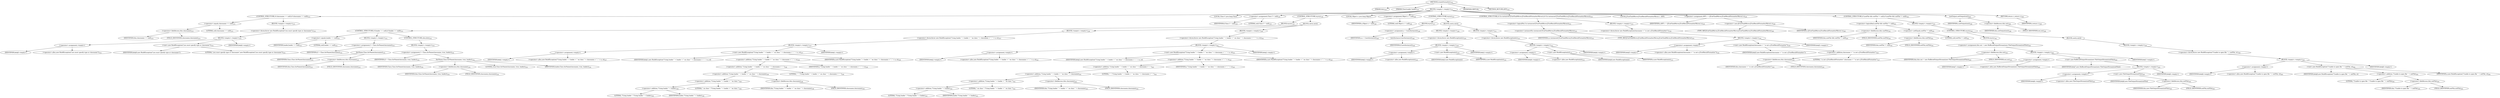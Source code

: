 digraph "createFormatter" {  
"295" [label = <(METHOD,createFormatter)<SUB>220</SUB>> ]
"296" [label = <(PARAM,this)<SUB>220</SUB>> ]
"297" [label = <(PARAM,ClassLoader loader)<SUB>220</SUB>> ]
"298" [label = <(BLOCK,&lt;empty&gt;,&lt;empty&gt;)<SUB>221</SUB>> ]
"299" [label = <(CONTROL_STRUCTURE,if (classname == null),if (classname == null))<SUB>223</SUB>> ]
"300" [label = <(&lt;operator&gt;.equals,classname == null)<SUB>223</SUB>> ]
"301" [label = <(&lt;operator&gt;.fieldAccess,this.classname)<SUB>223</SUB>> ]
"302" [label = <(IDENTIFIER,this,classname == null)<SUB>223</SUB>> ]
"303" [label = <(FIELD_IDENTIFIER,classname,classname)<SUB>223</SUB>> ]
"304" [label = <(LITERAL,null,classname == null)<SUB>223</SUB>> ]
"305" [label = <(BLOCK,&lt;empty&gt;,&lt;empty&gt;)<SUB>223</SUB>> ]
"306" [label = <(&lt;operator&gt;.throw,throw new BuildException(&quot;you must specify type or classname&quot;);)<SUB>224</SUB>> ]
"307" [label = <(BLOCK,&lt;empty&gt;,&lt;empty&gt;)<SUB>224</SUB>> ]
"308" [label = <(&lt;operator&gt;.assignment,&lt;empty&gt;)> ]
"309" [label = <(IDENTIFIER,$obj0,&lt;empty&gt;)> ]
"310" [label = <(&lt;operator&gt;.alloc,new BuildException(&quot;you must specify type or classname&quot;))<SUB>224</SUB>> ]
"311" [label = <(&lt;init&gt;,new BuildException(&quot;you must specify type or classname&quot;))<SUB>224</SUB>> ]
"312" [label = <(IDENTIFIER,$obj0,new BuildException(&quot;you must specify type or classname&quot;))> ]
"313" [label = <(LITERAL,&quot;you must specify type or classname&quot;,new BuildException(&quot;you must specify type or classname&quot;))<SUB>224</SUB>> ]
"314" [label = <(IDENTIFIER,$obj0,&lt;empty&gt;)> ]
"315" [label = <(LOCAL,Class f: java.lang.Class)> ]
"316" [label = <(&lt;operator&gt;.assignment,Class f = null)<SUB>229</SUB>> ]
"317" [label = <(IDENTIFIER,f,Class f = null)<SUB>229</SUB>> ]
"318" [label = <(LITERAL,null,Class f = null)<SUB>229</SUB>> ]
"319" [label = <(CONTROL_STRUCTURE,try,try)<SUB>230</SUB>> ]
"320" [label = <(BLOCK,try,try)<SUB>230</SUB>> ]
"321" [label = <(CONTROL_STRUCTURE,if (loader == null),if (loader == null))<SUB>231</SUB>> ]
"322" [label = <(&lt;operator&gt;.equals,loader == null)<SUB>231</SUB>> ]
"323" [label = <(IDENTIFIER,loader,loader == null)<SUB>231</SUB>> ]
"324" [label = <(LITERAL,null,loader == null)<SUB>231</SUB>> ]
"325" [label = <(BLOCK,&lt;empty&gt;,&lt;empty&gt;)<SUB>231</SUB>> ]
"326" [label = <(&lt;operator&gt;.assignment,f = Class.forName(classname))<SUB>232</SUB>> ]
"327" [label = <(IDENTIFIER,f,f = Class.forName(classname))<SUB>232</SUB>> ]
"328" [label = <(forName,Class.forName(classname))<SUB>232</SUB>> ]
"329" [label = <(IDENTIFIER,Class,Class.forName(classname))<SUB>232</SUB>> ]
"330" [label = <(&lt;operator&gt;.fieldAccess,this.classname)<SUB>232</SUB>> ]
"331" [label = <(IDENTIFIER,this,Class.forName(classname))<SUB>232</SUB>> ]
"332" [label = <(FIELD_IDENTIFIER,classname,classname)<SUB>232</SUB>> ]
"333" [label = <(CONTROL_STRUCTURE,else,else)<SUB>233</SUB>> ]
"334" [label = <(BLOCK,&lt;empty&gt;,&lt;empty&gt;)<SUB>233</SUB>> ]
"335" [label = <(&lt;operator&gt;.assignment,f = Class.forName(classname, true, loader))<SUB>234</SUB>> ]
"336" [label = <(IDENTIFIER,f,f = Class.forName(classname, true, loader))<SUB>234</SUB>> ]
"337" [label = <(forName,Class.forName(classname, true, loader))<SUB>234</SUB>> ]
"338" [label = <(IDENTIFIER,Class,Class.forName(classname, true, loader))<SUB>234</SUB>> ]
"339" [label = <(&lt;operator&gt;.fieldAccess,this.classname)<SUB>234</SUB>> ]
"340" [label = <(IDENTIFIER,this,Class.forName(classname, true, loader))<SUB>234</SUB>> ]
"341" [label = <(FIELD_IDENTIFIER,classname,classname)<SUB>234</SUB>> ]
"342" [label = <(LITERAL,true,Class.forName(classname, true, loader))<SUB>234</SUB>> ]
"343" [label = <(IDENTIFIER,loader,Class.forName(classname, true, loader))<SUB>234</SUB>> ]
"344" [label = <(BLOCK,catch,catch)> ]
"345" [label = <(BLOCK,&lt;empty&gt;,&lt;empty&gt;)<SUB>236</SUB>> ]
"346" [label = <(&lt;operator&gt;.throw,throw new BuildException(&quot;Using loader &quot; + loader + &quot; on class &quot; + classname + &quot;: &quot; + e, e);)<SUB>237</SUB>> ]
"347" [label = <(BLOCK,&lt;empty&gt;,&lt;empty&gt;)<SUB>237</SUB>> ]
"348" [label = <(&lt;operator&gt;.assignment,&lt;empty&gt;)> ]
"349" [label = <(IDENTIFIER,$obj1,&lt;empty&gt;)> ]
"350" [label = <(&lt;operator&gt;.alloc,new BuildException(&quot;Using loader &quot; + loader + &quot; on class &quot; + classname + &quot;: &quot; + e, e))<SUB>237</SUB>> ]
"351" [label = <(&lt;init&gt;,new BuildException(&quot;Using loader &quot; + loader + &quot; on class &quot; + classname + &quot;: &quot; + e, e))<SUB>237</SUB>> ]
"352" [label = <(IDENTIFIER,$obj1,new BuildException(&quot;Using loader &quot; + loader + &quot; on class &quot; + classname + &quot;: &quot; + e, e))> ]
"353" [label = <(&lt;operator&gt;.addition,&quot;Using loader &quot; + loader + &quot; on class &quot; + classname + &quot;: &quot; + e)<SUB>238</SUB>> ]
"354" [label = <(&lt;operator&gt;.addition,&quot;Using loader &quot; + loader + &quot; on class &quot; + classname + &quot;: &quot;)<SUB>238</SUB>> ]
"355" [label = <(&lt;operator&gt;.addition,&quot;Using loader &quot; + loader + &quot; on class &quot; + classname)<SUB>238</SUB>> ]
"356" [label = <(&lt;operator&gt;.addition,&quot;Using loader &quot; + loader + &quot; on class &quot;)<SUB>238</SUB>> ]
"357" [label = <(&lt;operator&gt;.addition,&quot;Using loader &quot; + loader)<SUB>238</SUB>> ]
"358" [label = <(LITERAL,&quot;Using loader &quot;,&quot;Using loader &quot; + loader)<SUB>238</SUB>> ]
"359" [label = <(IDENTIFIER,loader,&quot;Using loader &quot; + loader)<SUB>238</SUB>> ]
"360" [label = <(LITERAL,&quot; on class &quot;,&quot;Using loader &quot; + loader + &quot; on class &quot;)<SUB>238</SUB>> ]
"361" [label = <(&lt;operator&gt;.fieldAccess,this.classname)<SUB>238</SUB>> ]
"362" [label = <(IDENTIFIER,this,&quot;Using loader &quot; + loader + &quot; on class &quot; + classname)<SUB>238</SUB>> ]
"363" [label = <(FIELD_IDENTIFIER,classname,classname)<SUB>238</SUB>> ]
"364" [label = <(LITERAL,&quot;: &quot;,&quot;Using loader &quot; + loader + &quot; on class &quot; + classname + &quot;: &quot;)<SUB>239</SUB>> ]
"365" [label = <(IDENTIFIER,e,&quot;Using loader &quot; + loader + &quot; on class &quot; + classname + &quot;: &quot; + e)<SUB>239</SUB>> ]
"366" [label = <(IDENTIFIER,e,new BuildException(&quot;Using loader &quot; + loader + &quot; on class &quot; + classname + &quot;: &quot; + e, e))<SUB>239</SUB>> ]
"367" [label = <(IDENTIFIER,$obj1,&lt;empty&gt;)> ]
"368" [label = <(BLOCK,&lt;empty&gt;,&lt;empty&gt;)<SUB>240</SUB>> ]
"369" [label = <(&lt;operator&gt;.throw,throw new BuildException(&quot;Using loader &quot; + loader + &quot; on class &quot; + classname + &quot;: &quot; + e, e);)<SUB>241</SUB>> ]
"370" [label = <(BLOCK,&lt;empty&gt;,&lt;empty&gt;)<SUB>241</SUB>> ]
"371" [label = <(&lt;operator&gt;.assignment,&lt;empty&gt;)> ]
"372" [label = <(IDENTIFIER,$obj2,&lt;empty&gt;)> ]
"373" [label = <(&lt;operator&gt;.alloc,new BuildException(&quot;Using loader &quot; + loader + &quot; on class &quot; + classname + &quot;: &quot; + e, e))<SUB>241</SUB>> ]
"374" [label = <(&lt;init&gt;,new BuildException(&quot;Using loader &quot; + loader + &quot; on class &quot; + classname + &quot;: &quot; + e, e))<SUB>241</SUB>> ]
"375" [label = <(IDENTIFIER,$obj2,new BuildException(&quot;Using loader &quot; + loader + &quot; on class &quot; + classname + &quot;: &quot; + e, e))> ]
"376" [label = <(&lt;operator&gt;.addition,&quot;Using loader &quot; + loader + &quot; on class &quot; + classname + &quot;: &quot; + e)<SUB>242</SUB>> ]
"377" [label = <(&lt;operator&gt;.addition,&quot;Using loader &quot; + loader + &quot; on class &quot; + classname + &quot;: &quot;)<SUB>242</SUB>> ]
"378" [label = <(&lt;operator&gt;.addition,&quot;Using loader &quot; + loader + &quot; on class &quot; + classname)<SUB>242</SUB>> ]
"379" [label = <(&lt;operator&gt;.addition,&quot;Using loader &quot; + loader + &quot; on class &quot;)<SUB>242</SUB>> ]
"380" [label = <(&lt;operator&gt;.addition,&quot;Using loader &quot; + loader)<SUB>242</SUB>> ]
"381" [label = <(LITERAL,&quot;Using loader &quot;,&quot;Using loader &quot; + loader)<SUB>242</SUB>> ]
"382" [label = <(IDENTIFIER,loader,&quot;Using loader &quot; + loader)<SUB>242</SUB>> ]
"383" [label = <(LITERAL,&quot; on class &quot;,&quot;Using loader &quot; + loader + &quot; on class &quot;)<SUB>242</SUB>> ]
"384" [label = <(&lt;operator&gt;.fieldAccess,this.classname)<SUB>242</SUB>> ]
"385" [label = <(IDENTIFIER,this,&quot;Using loader &quot; + loader + &quot; on class &quot; + classname)<SUB>242</SUB>> ]
"386" [label = <(FIELD_IDENTIFIER,classname,classname)<SUB>242</SUB>> ]
"387" [label = <(LITERAL,&quot;: &quot;,&quot;Using loader &quot; + loader + &quot; on class &quot; + classname + &quot;: &quot;)<SUB>243</SUB>> ]
"388" [label = <(IDENTIFIER,e,&quot;Using loader &quot; + loader + &quot; on class &quot; + classname + &quot;: &quot; + e)<SUB>243</SUB>> ]
"389" [label = <(IDENTIFIER,e,new BuildException(&quot;Using loader &quot; + loader + &quot; on class &quot; + classname + &quot;: &quot; + e, e))<SUB>243</SUB>> ]
"390" [label = <(IDENTIFIER,$obj2,&lt;empty&gt;)> ]
"391" [label = <(LOCAL,Object o: java.lang.Object)> ]
"392" [label = <(&lt;operator&gt;.assignment,Object o = null)<SUB>246</SUB>> ]
"393" [label = <(IDENTIFIER,o,Object o = null)<SUB>246</SUB>> ]
"394" [label = <(LITERAL,null,Object o = null)<SUB>246</SUB>> ]
"395" [label = <(CONTROL_STRUCTURE,try,try)<SUB>247</SUB>> ]
"396" [label = <(BLOCK,try,try)<SUB>247</SUB>> ]
"397" [label = <(&lt;operator&gt;.assignment,o = f.newInstance())<SUB>248</SUB>> ]
"398" [label = <(IDENTIFIER,o,o = f.newInstance())<SUB>248</SUB>> ]
"399" [label = <(newInstance,f.newInstance())<SUB>248</SUB>> ]
"400" [label = <(IDENTIFIER,f,f.newInstance())<SUB>248</SUB>> ]
"401" [label = <(BLOCK,catch,catch)> ]
"402" [label = <(BLOCK,&lt;empty&gt;,&lt;empty&gt;)<SUB>249</SUB>> ]
"403" [label = <(&lt;operator&gt;.throw,throw new BuildException(e);)<SUB>250</SUB>> ]
"404" [label = <(BLOCK,&lt;empty&gt;,&lt;empty&gt;)<SUB>250</SUB>> ]
"405" [label = <(&lt;operator&gt;.assignment,&lt;empty&gt;)> ]
"406" [label = <(IDENTIFIER,$obj3,&lt;empty&gt;)> ]
"407" [label = <(&lt;operator&gt;.alloc,new BuildException(e))<SUB>250</SUB>> ]
"408" [label = <(&lt;init&gt;,new BuildException(e))<SUB>250</SUB>> ]
"409" [label = <(IDENTIFIER,$obj3,new BuildException(e))> ]
"410" [label = <(IDENTIFIER,e,new BuildException(e))<SUB>250</SUB>> ]
"411" [label = <(IDENTIFIER,$obj3,&lt;empty&gt;)> ]
"412" [label = <(BLOCK,&lt;empty&gt;,&lt;empty&gt;)<SUB>251</SUB>> ]
"413" [label = <(&lt;operator&gt;.throw,throw new BuildException(e);)<SUB>252</SUB>> ]
"414" [label = <(BLOCK,&lt;empty&gt;,&lt;empty&gt;)<SUB>252</SUB>> ]
"415" [label = <(&lt;operator&gt;.assignment,&lt;empty&gt;)> ]
"416" [label = <(IDENTIFIER,$obj4,&lt;empty&gt;)> ]
"417" [label = <(&lt;operator&gt;.alloc,new BuildException(e))<SUB>252</SUB>> ]
"418" [label = <(&lt;init&gt;,new BuildException(e))<SUB>252</SUB>> ]
"419" [label = <(IDENTIFIER,$obj4,new BuildException(e))> ]
"420" [label = <(IDENTIFIER,e,new BuildException(e))<SUB>252</SUB>> ]
"421" [label = <(IDENTIFIER,$obj4,&lt;empty&gt;)> ]
"422" [label = <(CONTROL_STRUCTURE,if (!(o instanceof JUnitTaskMirror.JUnitResultFormatterMirror)),if (!(o instanceof JUnitTaskMirror.JUnitResultFormatterMirror)))<SUB>255</SUB>> ]
"423" [label = <(&lt;operator&gt;.logicalNot,!(o instanceof JUnitTaskMirror.JUnitResultFormatterMirror))<SUB>255</SUB>> ]
"424" [label = <(&lt;operator&gt;.instanceOf,o instanceof JUnitTaskMirror.JUnitResultFormatterMirror)<SUB>255</SUB>> ]
"425" [label = <(IDENTIFIER,o,o instanceof JUnitTaskMirror.JUnitResultFormatterMirror)<SUB>255</SUB>> ]
"426" [label = <(TYPE_REF,JUnitTaskMirror.JUnitResultFormatterMirror,JUnitTaskMirror.JUnitResultFormatterMirror)<SUB>255</SUB>> ]
"427" [label = <(BLOCK,&lt;empty&gt;,&lt;empty&gt;)<SUB>255</SUB>> ]
"428" [label = <(&lt;operator&gt;.throw,throw new BuildException(classname + &quot; is not a JUnitResultFormatter&quot;);)<SUB>256</SUB>> ]
"429" [label = <(BLOCK,&lt;empty&gt;,&lt;empty&gt;)<SUB>256</SUB>> ]
"430" [label = <(&lt;operator&gt;.assignment,&lt;empty&gt;)> ]
"431" [label = <(IDENTIFIER,$obj5,&lt;empty&gt;)> ]
"432" [label = <(&lt;operator&gt;.alloc,new BuildException(classname + &quot; is not a JUnitResultFormatter&quot;))<SUB>256</SUB>> ]
"433" [label = <(&lt;init&gt;,new BuildException(classname + &quot; is not a JUnitResultFormatter&quot;))<SUB>256</SUB>> ]
"434" [label = <(IDENTIFIER,$obj5,new BuildException(classname + &quot; is not a JUnitResultFormatter&quot;))> ]
"435" [label = <(&lt;operator&gt;.addition,classname + &quot; is not a JUnitResultFormatter&quot;)<SUB>256</SUB>> ]
"436" [label = <(&lt;operator&gt;.fieldAccess,this.classname)<SUB>256</SUB>> ]
"437" [label = <(IDENTIFIER,this,classname + &quot; is not a JUnitResultFormatter&quot;)<SUB>256</SUB>> ]
"438" [label = <(FIELD_IDENTIFIER,classname,classname)<SUB>256</SUB>> ]
"439" [label = <(LITERAL,&quot; is not a JUnitResultFormatter&quot;,classname + &quot; is not a JUnitResultFormatter&quot;)<SUB>257</SUB>> ]
"440" [label = <(IDENTIFIER,$obj5,&lt;empty&gt;)> ]
"441" [label = <(LOCAL,JUnitTaskMirror.JUnitResultFormatterMirror r: ANY)> ]
"442" [label = <(&lt;operator&gt;.assignment,ANY r = (JUnitTaskMirror.JUnitResultFormatterMirror) o)<SUB>259</SUB>> ]
"443" [label = <(IDENTIFIER,r,ANY r = (JUnitTaskMirror.JUnitResultFormatterMirror) o)<SUB>259</SUB>> ]
"444" [label = <(&lt;operator&gt;.cast,(JUnitTaskMirror.JUnitResultFormatterMirror) o)<SUB>260</SUB>> ]
"445" [label = <(TYPE_REF,JUnitTaskMirror.JUnitResultFormatterMirror,JUnitTaskMirror.JUnitResultFormatterMirror)<SUB>260</SUB>> ]
"446" [label = <(IDENTIFIER,o,(JUnitTaskMirror.JUnitResultFormatterMirror) o)<SUB>260</SUB>> ]
"447" [label = <(CONTROL_STRUCTURE,if (useFile &amp;&amp; outFile != null),if (useFile &amp;&amp; outFile != null))<SUB>261</SUB>> ]
"448" [label = <(&lt;operator&gt;.logicalAnd,useFile &amp;&amp; outFile != null)<SUB>261</SUB>> ]
"449" [label = <(&lt;operator&gt;.fieldAccess,this.useFile)<SUB>261</SUB>> ]
"450" [label = <(IDENTIFIER,this,useFile &amp;&amp; outFile != null)<SUB>261</SUB>> ]
"451" [label = <(FIELD_IDENTIFIER,useFile,useFile)<SUB>261</SUB>> ]
"452" [label = <(&lt;operator&gt;.notEquals,outFile != null)<SUB>261</SUB>> ]
"453" [label = <(&lt;operator&gt;.fieldAccess,this.outFile)<SUB>261</SUB>> ]
"454" [label = <(IDENTIFIER,this,outFile != null)<SUB>261</SUB>> ]
"455" [label = <(FIELD_IDENTIFIER,outFile,outFile)<SUB>261</SUB>> ]
"456" [label = <(LITERAL,null,outFile != null)<SUB>261</SUB>> ]
"457" [label = <(BLOCK,&lt;empty&gt;,&lt;empty&gt;)<SUB>261</SUB>> ]
"458" [label = <(CONTROL_STRUCTURE,try,try)<SUB>262</SUB>> ]
"459" [label = <(BLOCK,try,try)<SUB>262</SUB>> ]
"460" [label = <(&lt;operator&gt;.assignment,this.out = new BufferedOutputStream(new FileOutputStream(outFile)))<SUB>263</SUB>> ]
"461" [label = <(&lt;operator&gt;.fieldAccess,this.out)<SUB>263</SUB>> ]
"462" [label = <(IDENTIFIER,this,this.out = new BufferedOutputStream(new FileOutputStream(outFile)))<SUB>263</SUB>> ]
"463" [label = <(FIELD_IDENTIFIER,out,out)<SUB>263</SUB>> ]
"464" [label = <(BLOCK,&lt;empty&gt;,&lt;empty&gt;)<SUB>263</SUB>> ]
"465" [label = <(&lt;operator&gt;.assignment,&lt;empty&gt;)> ]
"466" [label = <(IDENTIFIER,$obj7,&lt;empty&gt;)> ]
"467" [label = <(&lt;operator&gt;.alloc,new BufferedOutputStream(new FileOutputStream(outFile)))<SUB>263</SUB>> ]
"468" [label = <(&lt;init&gt;,new BufferedOutputStream(new FileOutputStream(outFile)))<SUB>263</SUB>> ]
"469" [label = <(IDENTIFIER,$obj7,new BufferedOutputStream(new FileOutputStream(outFile)))> ]
"470" [label = <(BLOCK,&lt;empty&gt;,&lt;empty&gt;)<SUB>263</SUB>> ]
"471" [label = <(&lt;operator&gt;.assignment,&lt;empty&gt;)> ]
"472" [label = <(IDENTIFIER,$obj6,&lt;empty&gt;)> ]
"473" [label = <(&lt;operator&gt;.alloc,new FileOutputStream(outFile))<SUB>263</SUB>> ]
"474" [label = <(&lt;init&gt;,new FileOutputStream(outFile))<SUB>263</SUB>> ]
"475" [label = <(IDENTIFIER,$obj6,new FileOutputStream(outFile))> ]
"476" [label = <(&lt;operator&gt;.fieldAccess,this.outFile)<SUB>263</SUB>> ]
"477" [label = <(IDENTIFIER,this,new FileOutputStream(outFile))<SUB>263</SUB>> ]
"478" [label = <(FIELD_IDENTIFIER,outFile,outFile)<SUB>263</SUB>> ]
"479" [label = <(IDENTIFIER,$obj6,&lt;empty&gt;)> ]
"480" [label = <(IDENTIFIER,$obj7,&lt;empty&gt;)> ]
"481" [label = <(BLOCK,catch,catch)> ]
"482" [label = <(BLOCK,&lt;empty&gt;,&lt;empty&gt;)<SUB>264</SUB>> ]
"483" [label = <(&lt;operator&gt;.throw,throw new BuildException(&quot;Unable to open file &quot; + outFile, e);)<SUB>265</SUB>> ]
"484" [label = <(BLOCK,&lt;empty&gt;,&lt;empty&gt;)<SUB>265</SUB>> ]
"485" [label = <(&lt;operator&gt;.assignment,&lt;empty&gt;)> ]
"486" [label = <(IDENTIFIER,$obj8,&lt;empty&gt;)> ]
"487" [label = <(&lt;operator&gt;.alloc,new BuildException(&quot;Unable to open file &quot; + outFile, e))<SUB>265</SUB>> ]
"488" [label = <(&lt;init&gt;,new BuildException(&quot;Unable to open file &quot; + outFile, e))<SUB>265</SUB>> ]
"489" [label = <(IDENTIFIER,$obj8,new BuildException(&quot;Unable to open file &quot; + outFile, e))> ]
"490" [label = <(&lt;operator&gt;.addition,&quot;Unable to open file &quot; + outFile)<SUB>265</SUB>> ]
"491" [label = <(LITERAL,&quot;Unable to open file &quot;,&quot;Unable to open file &quot; + outFile)<SUB>265</SUB>> ]
"492" [label = <(&lt;operator&gt;.fieldAccess,this.outFile)<SUB>265</SUB>> ]
"493" [label = <(IDENTIFIER,this,&quot;Unable to open file &quot; + outFile)<SUB>265</SUB>> ]
"494" [label = <(FIELD_IDENTIFIER,outFile,outFile)<SUB>265</SUB>> ]
"495" [label = <(IDENTIFIER,e,new BuildException(&quot;Unable to open file &quot; + outFile, e))<SUB>265</SUB>> ]
"496" [label = <(IDENTIFIER,$obj8,&lt;empty&gt;)> ]
"497" [label = <(setOutput,setOutput(out))<SUB>268</SUB>> ]
"498" [label = <(IDENTIFIER,r,setOutput(out))<SUB>268</SUB>> ]
"499" [label = <(&lt;operator&gt;.fieldAccess,this.out)<SUB>268</SUB>> ]
"500" [label = <(IDENTIFIER,this,setOutput(out))<SUB>268</SUB>> ]
"501" [label = <(FIELD_IDENTIFIER,out,out)<SUB>268</SUB>> ]
"502" [label = <(RETURN,return r;,return r;)<SUB>269</SUB>> ]
"503" [label = <(IDENTIFIER,r,return r;)<SUB>269</SUB>> ]
"504" [label = <(MODIFIER,VIRTUAL)> ]
"505" [label = <(METHOD_RETURN,ANY)<SUB>220</SUB>> ]
  "295" -> "296" 
  "295" -> "297" 
  "295" -> "298" 
  "295" -> "504" 
  "295" -> "505" 
  "298" -> "299" 
  "298" -> "315" 
  "298" -> "316" 
  "298" -> "319" 
  "298" -> "391" 
  "298" -> "392" 
  "298" -> "395" 
  "298" -> "422" 
  "298" -> "441" 
  "298" -> "442" 
  "298" -> "447" 
  "298" -> "497" 
  "298" -> "502" 
  "299" -> "300" 
  "299" -> "305" 
  "300" -> "301" 
  "300" -> "304" 
  "301" -> "302" 
  "301" -> "303" 
  "305" -> "306" 
  "306" -> "307" 
  "307" -> "308" 
  "307" -> "311" 
  "307" -> "314" 
  "308" -> "309" 
  "308" -> "310" 
  "311" -> "312" 
  "311" -> "313" 
  "316" -> "317" 
  "316" -> "318" 
  "319" -> "320" 
  "319" -> "344" 
  "320" -> "321" 
  "321" -> "322" 
  "321" -> "325" 
  "321" -> "333" 
  "322" -> "323" 
  "322" -> "324" 
  "325" -> "326" 
  "326" -> "327" 
  "326" -> "328" 
  "328" -> "329" 
  "328" -> "330" 
  "330" -> "331" 
  "330" -> "332" 
  "333" -> "334" 
  "334" -> "335" 
  "335" -> "336" 
  "335" -> "337" 
  "337" -> "338" 
  "337" -> "339" 
  "337" -> "342" 
  "337" -> "343" 
  "339" -> "340" 
  "339" -> "341" 
  "344" -> "345" 
  "344" -> "368" 
  "345" -> "346" 
  "346" -> "347" 
  "347" -> "348" 
  "347" -> "351" 
  "347" -> "367" 
  "348" -> "349" 
  "348" -> "350" 
  "351" -> "352" 
  "351" -> "353" 
  "351" -> "366" 
  "353" -> "354" 
  "353" -> "365" 
  "354" -> "355" 
  "354" -> "364" 
  "355" -> "356" 
  "355" -> "361" 
  "356" -> "357" 
  "356" -> "360" 
  "357" -> "358" 
  "357" -> "359" 
  "361" -> "362" 
  "361" -> "363" 
  "368" -> "369" 
  "369" -> "370" 
  "370" -> "371" 
  "370" -> "374" 
  "370" -> "390" 
  "371" -> "372" 
  "371" -> "373" 
  "374" -> "375" 
  "374" -> "376" 
  "374" -> "389" 
  "376" -> "377" 
  "376" -> "388" 
  "377" -> "378" 
  "377" -> "387" 
  "378" -> "379" 
  "378" -> "384" 
  "379" -> "380" 
  "379" -> "383" 
  "380" -> "381" 
  "380" -> "382" 
  "384" -> "385" 
  "384" -> "386" 
  "392" -> "393" 
  "392" -> "394" 
  "395" -> "396" 
  "395" -> "401" 
  "396" -> "397" 
  "397" -> "398" 
  "397" -> "399" 
  "399" -> "400" 
  "401" -> "402" 
  "401" -> "412" 
  "402" -> "403" 
  "403" -> "404" 
  "404" -> "405" 
  "404" -> "408" 
  "404" -> "411" 
  "405" -> "406" 
  "405" -> "407" 
  "408" -> "409" 
  "408" -> "410" 
  "412" -> "413" 
  "413" -> "414" 
  "414" -> "415" 
  "414" -> "418" 
  "414" -> "421" 
  "415" -> "416" 
  "415" -> "417" 
  "418" -> "419" 
  "418" -> "420" 
  "422" -> "423" 
  "422" -> "427" 
  "423" -> "424" 
  "424" -> "425" 
  "424" -> "426" 
  "427" -> "428" 
  "428" -> "429" 
  "429" -> "430" 
  "429" -> "433" 
  "429" -> "440" 
  "430" -> "431" 
  "430" -> "432" 
  "433" -> "434" 
  "433" -> "435" 
  "435" -> "436" 
  "435" -> "439" 
  "436" -> "437" 
  "436" -> "438" 
  "442" -> "443" 
  "442" -> "444" 
  "444" -> "445" 
  "444" -> "446" 
  "447" -> "448" 
  "447" -> "457" 
  "448" -> "449" 
  "448" -> "452" 
  "449" -> "450" 
  "449" -> "451" 
  "452" -> "453" 
  "452" -> "456" 
  "453" -> "454" 
  "453" -> "455" 
  "457" -> "458" 
  "458" -> "459" 
  "458" -> "481" 
  "459" -> "460" 
  "460" -> "461" 
  "460" -> "464" 
  "461" -> "462" 
  "461" -> "463" 
  "464" -> "465" 
  "464" -> "468" 
  "464" -> "480" 
  "465" -> "466" 
  "465" -> "467" 
  "468" -> "469" 
  "468" -> "470" 
  "470" -> "471" 
  "470" -> "474" 
  "470" -> "479" 
  "471" -> "472" 
  "471" -> "473" 
  "474" -> "475" 
  "474" -> "476" 
  "476" -> "477" 
  "476" -> "478" 
  "481" -> "482" 
  "482" -> "483" 
  "483" -> "484" 
  "484" -> "485" 
  "484" -> "488" 
  "484" -> "496" 
  "485" -> "486" 
  "485" -> "487" 
  "488" -> "489" 
  "488" -> "490" 
  "488" -> "495" 
  "490" -> "491" 
  "490" -> "492" 
  "492" -> "493" 
  "492" -> "494" 
  "497" -> "498" 
  "497" -> "499" 
  "499" -> "500" 
  "499" -> "501" 
  "502" -> "503" 
}
